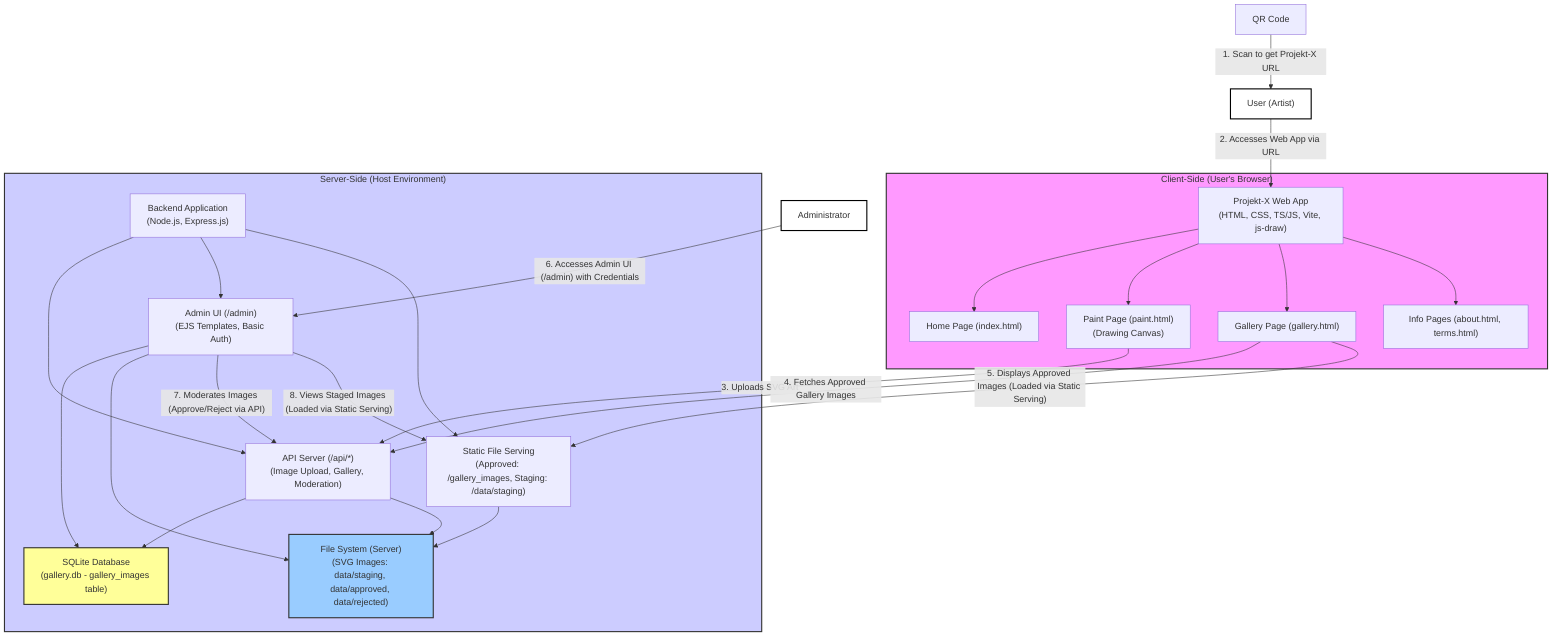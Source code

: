 graph TD
    User["User (Artist)"]
    Admin["Administrator"]
    QR["QR Code"]

    subgraph ClientSide["Client-Side (User's Browser)"]
        direction TB
        WebApp["Projekt-X Web App<br/>(HTML, CSS, TS/JS, Vite, js-draw)"]
        WebApp --> WebApp_Home["Home Page (index.html)"]
        WebApp --> WebApp_Paint["Paint Page (paint.html)<br/>(Drawing Canvas)"]
        WebApp --> WebApp_Gallery["Gallery Page (gallery.html)"]
        WebApp --> WebApp_Info["Info Pages (about.html, terms.html)"]
    end

    subgraph ServerSide["Server-Side (Host Environment)"]
        direction TB
        BackendApp["Backend Application<br/>(Node.js, Express.js)"]
        BackendApp --> APIServer["API Server (/api/*)<br/>(Image Upload, Gallery, Moderation)"]
        BackendApp --> AdminUI["Admin UI (/admin)<br/>(EJS Templates, Basic Auth)"]
        BackendApp --> StaticServing["Static File Serving<br/>(Approved: /gallery_images, Staging: /data/staging)"]

        Database["SQLite Database<br/>(gallery.db - gallery_images table)"]
        ImageStorage["File System (Server)<br/>(SVG Images: data/staging, data/approved, data/rejected)"]

        APIServer --> Database
        APIServer --> ImageStorage
        AdminUI --> Database
        AdminUI --> ImageStorage
        StaticServing --> ImageStorage
    end

    %% User and Admin Interactions
    QR -- "1. Scan to get Projekt-X URL" --> User
    User -- "2. Accesses Web App via URL" --> WebApp
    WebApp_Paint -- "3. Uploads SVG Art" --> APIServer
    WebApp_Gallery -- "4. Fetches Approved Gallery Images" --> APIServer
    WebApp_Gallery -- "5. Displays Approved Images (Loaded via Static Serving)" --> StaticServing

    Admin -- "6. Accesses Admin UI (/admin) with Credentials" --> AdminUI
    AdminUI -- "7. Moderates Images (Approve/Reject via API)" --> APIServer
    AdminUI -- "8. Views Staged Images (Loaded via Static Serving)" --> StaticServing


    %% Styling (Optional, for renderers that support it)
    classDef client fill:#f9f,stroke:#333,stroke-width:2px;
    classDef server fill:#ccf,stroke:#333,stroke-width:2px;
    classDef db fill:#ff9,stroke:#333,stroke-width:2px;
    classDef fs fill:#9cf,stroke:#333,stroke-width:2px;
    classDef actor fill:#fff,stroke:#000,stroke-width:2px;

    class User,Admin actor;
    class ClientSide client;
    class ServerSide server;
    class Database db;
    class ImageStorage fs;